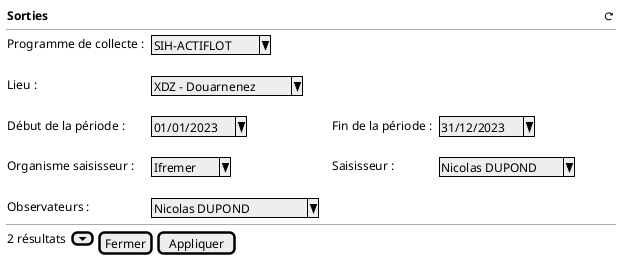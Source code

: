 @startsalt
{

  {<b>Sorties                                                                                                                                                                                  <&reload>}
   --

    {
        Programme de collecte : | . | ^ SIH-ACTIFLOT^
        .
        Lieu : | . | ^ XDZ - Douarnenez^
        .
        Début de la période : | . | ^01/01/2023^ | . | . | Fin de la période : | . | ^31/12/2023^
        .
        Organisme saisisseur :   | . | ^ Ifremer^ |  . | . | Saisisseur :   | . | ^ Nicolas DUPOND^
        .
        Observateurs : | . | ^ Nicolas DUPOND    ^

    }

  --
  {2 résultats  {}[<&caret-bottom>] | [Fermer] | [Appliquer]}}
}
@endsalt
